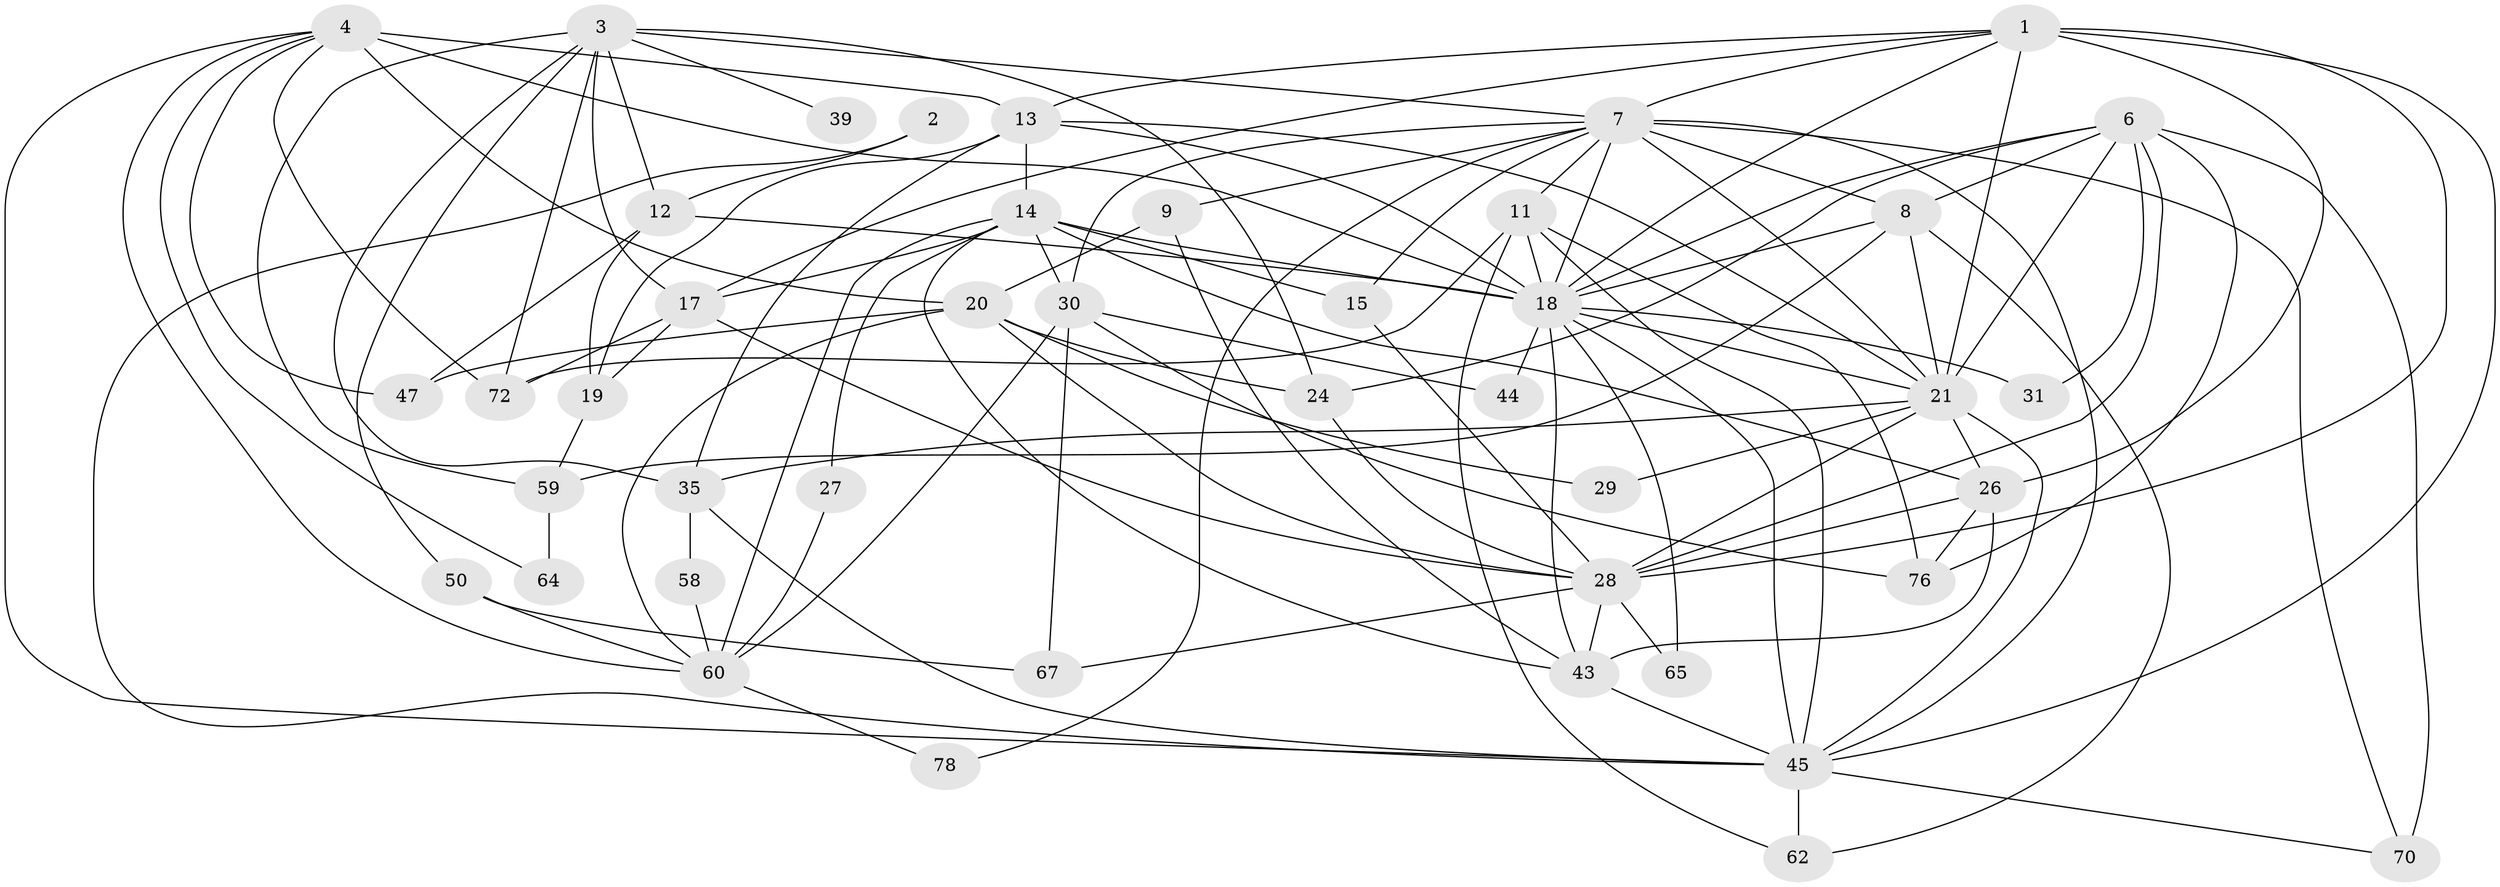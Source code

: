 // original degree distribution, {6: 0.09302325581395349, 2: 0.18604651162790697, 3: 0.26744186046511625, 4: 0.2558139534883721, 7: 0.03488372093023256, 9: 0.011627906976744186, 5: 0.10465116279069768, 8: 0.046511627906976744}
// Generated by graph-tools (version 1.1) at 2025/15/03/09/25 04:15:18]
// undirected, 43 vertices, 115 edges
graph export_dot {
graph [start="1"]
  node [color=gray90,style=filled];
  1 [super="+63+57"];
  2;
  3 [super="+22+10"];
  4 [super="+49+5"];
  6 [super="+40"];
  7 [super="+16"];
  8 [super="+32"];
  9;
  11 [super="+79"];
  12 [super="+83"];
  13 [super="+53"];
  14 [super="+23+51"];
  15;
  17 [super="+25"];
  18 [super="+77+48+80+34+41"];
  19 [super="+46"];
  20 [super="+73+36"];
  21 [super="+33"];
  24;
  26 [super="+54"];
  27;
  28 [super="+38+56"];
  29;
  30 [super="+69"];
  31;
  35 [super="+37"];
  39;
  43;
  44;
  45 [super="+52"];
  47;
  50;
  58 [super="+85"];
  59 [super="+81"];
  60;
  62;
  64;
  65;
  67;
  70;
  72;
  76;
  78;
  1 -- 45 [weight=2];
  1 -- 7;
  1 -- 13;
  1 -- 28;
  1 -- 18;
  1 -- 26;
  1 -- 21;
  1 -- 17;
  2 -- 45;
  2 -- 12;
  3 -- 59;
  3 -- 17;
  3 -- 50;
  3 -- 72;
  3 -- 35;
  3 -- 39 [weight=2];
  3 -- 7;
  3 -- 24;
  3 -- 12;
  4 -- 60;
  4 -- 20 [weight=2];
  4 -- 13;
  4 -- 64;
  4 -- 18 [weight=2];
  4 -- 72;
  4 -- 47;
  4 -- 45;
  6 -- 76;
  6 -- 8;
  6 -- 18;
  6 -- 70;
  6 -- 24;
  6 -- 28;
  6 -- 31;
  6 -- 21;
  7 -- 8;
  7 -- 9;
  7 -- 11;
  7 -- 70;
  7 -- 18 [weight=2];
  7 -- 78;
  7 -- 45;
  7 -- 30;
  7 -- 15;
  7 -- 21;
  8 -- 62;
  8 -- 59 [weight=2];
  8 -- 18;
  8 -- 21;
  9 -- 43;
  9 -- 20;
  11 -- 62;
  11 -- 76;
  11 -- 72;
  11 -- 45;
  11 -- 18;
  12 -- 47;
  12 -- 19 [weight=2];
  12 -- 18;
  13 -- 35;
  13 -- 14 [weight=2];
  13 -- 21;
  13 -- 19;
  13 -- 18 [weight=2];
  14 -- 17;
  14 -- 18;
  14 -- 60;
  14 -- 30;
  14 -- 27;
  14 -- 43;
  14 -- 15;
  14 -- 26;
  15 -- 28;
  17 -- 19;
  17 -- 72;
  17 -- 28;
  18 -- 43;
  18 -- 44;
  18 -- 31;
  18 -- 65;
  18 -- 45;
  18 -- 21;
  19 -- 59;
  20 -- 24;
  20 -- 29;
  20 -- 60;
  20 -- 47;
  20 -- 28;
  21 -- 29;
  21 -- 35 [weight=2];
  21 -- 28;
  21 -- 45;
  21 -- 26;
  24 -- 28;
  26 -- 76;
  26 -- 43;
  26 -- 28;
  27 -- 60;
  28 -- 43;
  28 -- 67;
  28 -- 65;
  30 -- 67;
  30 -- 60;
  30 -- 44;
  30 -- 76;
  35 -- 58 [weight=2];
  35 -- 45;
  43 -- 45 [weight=2];
  45 -- 70;
  45 -- 62;
  50 -- 60;
  50 -- 67;
  58 -- 60;
  59 -- 64;
  60 -- 78;
}

